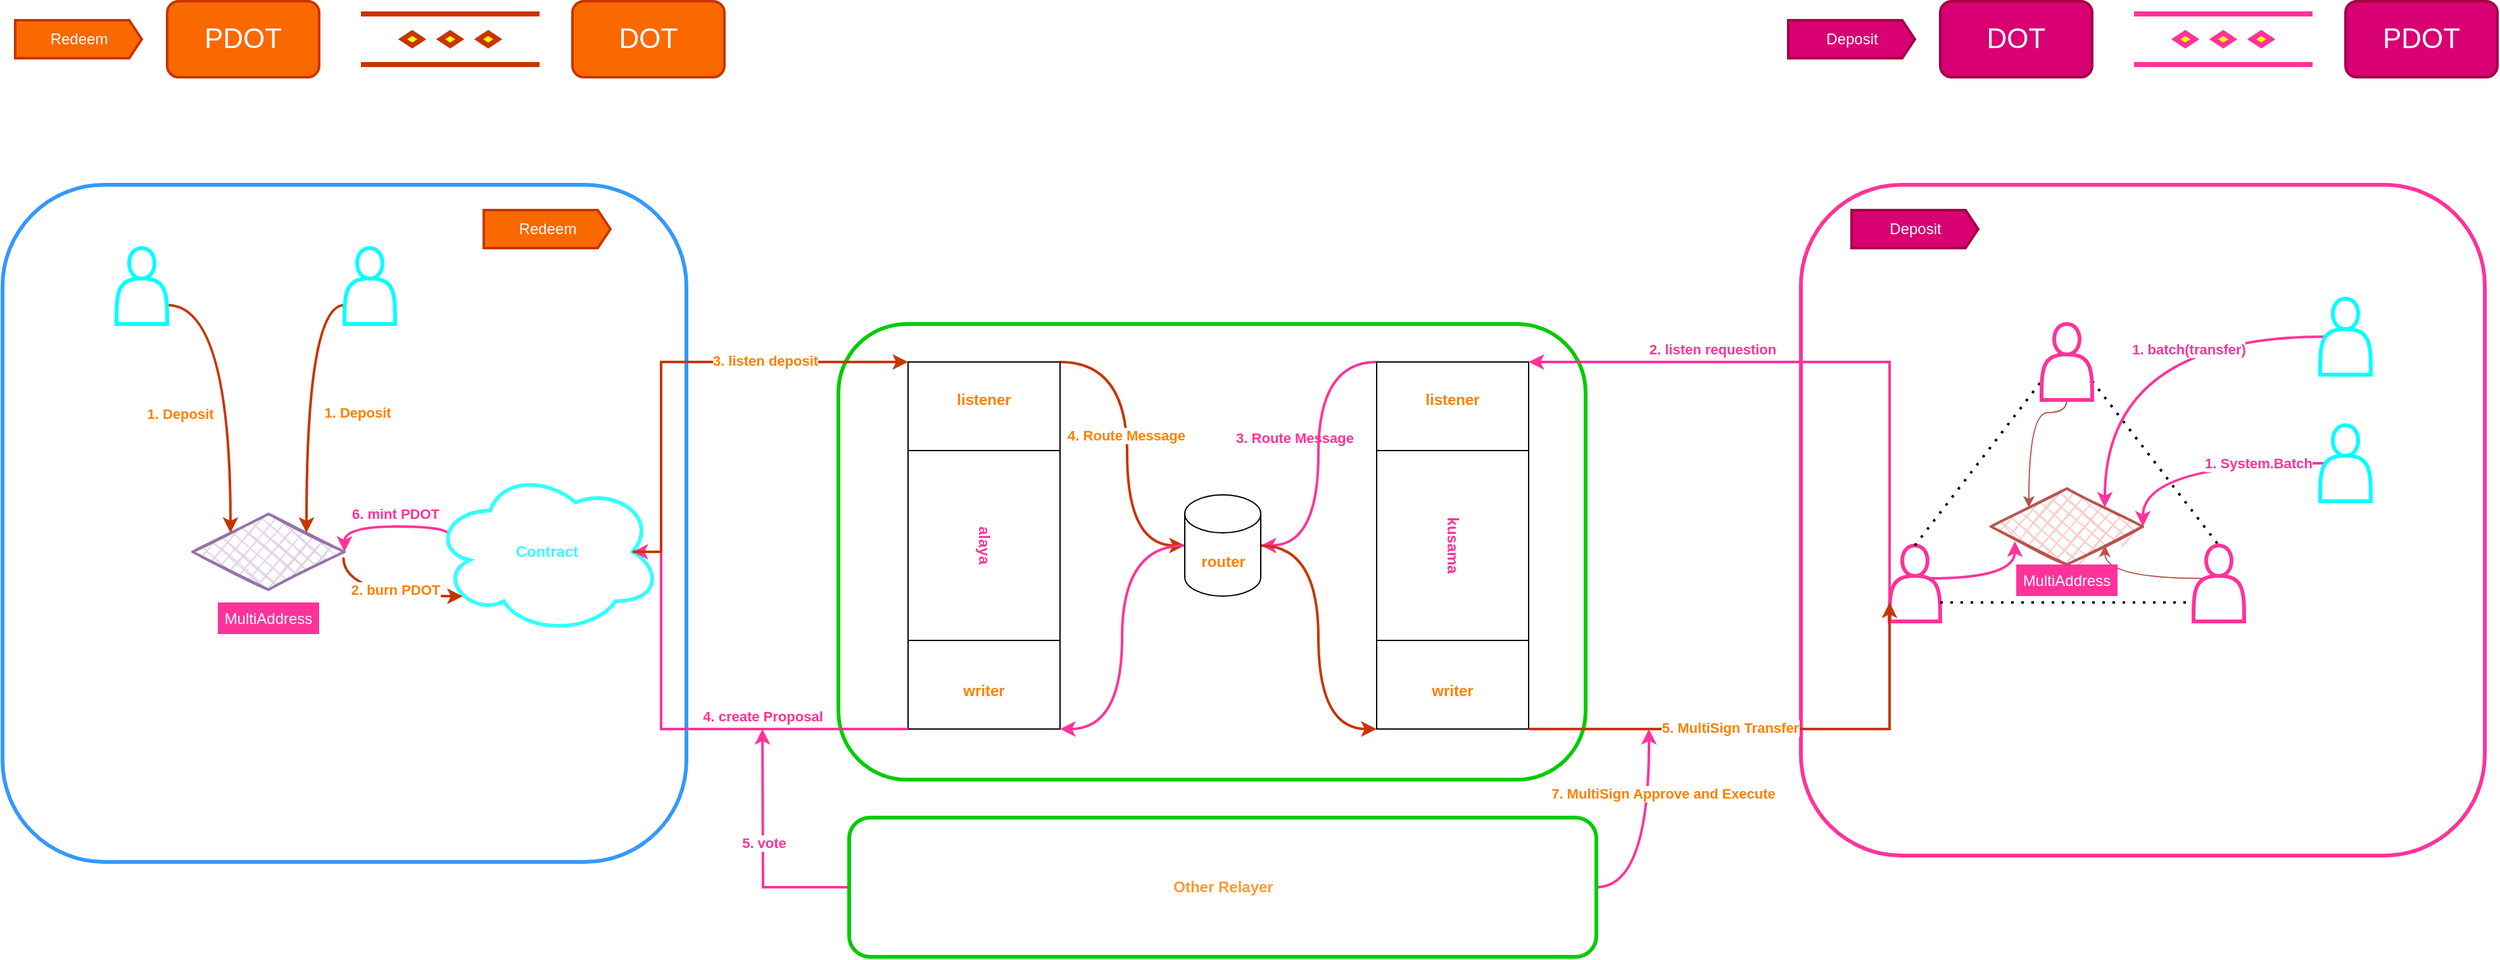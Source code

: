 <mxfile>
    <diagram id="BzeWuSWtje4ORMCNxh40" name="第 1 页">
        <mxGraphModel dx="1083" dy="1892" grid="1" gridSize="10" guides="1" tooltips="1" connect="1" arrows="1" fold="1" page="1" pageScale="1" pageWidth="827" pageHeight="1169" math="0" shadow="0">
            <root>
                <mxCell id="0"/>
                <mxCell id="1" parent="0"/>
                <mxCell id="qBQlF7NBc0J-nLH2HXVz-28" value="" style="rounded=1;whiteSpace=wrap;html=1;strokeColor=#3399FF;strokeWidth=3;fillColor=none;" parent="1" vertex="1">
                    <mxGeometry x="-580" y="-250" width="540" height="535" as="geometry"/>
                </mxCell>
                <mxCell id="20" style="edgeStyle=orthogonalEdgeStyle;rounded=0;orthogonalLoop=1;jettySize=auto;html=1;exitX=0.07;exitY=0.4;exitDx=0;exitDy=0;exitPerimeter=0;entryX=1;entryY=0.5;entryDx=0;entryDy=0;strokeColor=#FF3399;fontColor=#FF8000;curved=1;strokeWidth=2;" parent="1" source="qBQlF7NBc0J-nLH2HXVz-45" target="qBQlF7NBc0J-nLH2HXVz-29" edge="1">
                    <mxGeometry relative="1" as="geometry">
                        <Array as="points">
                            <mxPoint x="-227" y="20"/>
                            <mxPoint x="-310" y="20"/>
                        </Array>
                    </mxGeometry>
                </mxCell>
                <mxCell id="21" value="6. mint PDOT" style="edgeLabel;html=1;align=center;verticalAlign=middle;resizable=0;points=[];fontColor=#FF3399;fontStyle=1" parent="20" vertex="1" connectable="0">
                    <mxGeometry x="-0.437" y="2" relative="1" as="geometry">
                        <mxPoint x="-18.55" y="-12" as="offset"/>
                    </mxGeometry>
                </mxCell>
                <mxCell id="qBQlF7NBc0J-nLH2HXVz-45" value="&lt;b&gt;&lt;font color=&quot;#33ffff&quot;&gt;Contract&lt;/font&gt;&lt;/b&gt;" style="ellipse;shape=cloud;whiteSpace=wrap;html=1;rounded=1;strokeColor=#33FFFF;strokeWidth=3;" parent="1" vertex="1">
                    <mxGeometry x="-240" y="-25" width="180" height="130" as="geometry"/>
                </mxCell>
                <mxCell id="fAShZ8duKGNs7Qphul_N-12" value="" style="rounded=1;whiteSpace=wrap;html=1;strokeColor=#FF3399;strokeWidth=3;fillColor=none;" parent="1" vertex="1">
                    <mxGeometry x="840" y="-250" width="540" height="530" as="geometry"/>
                </mxCell>
                <mxCell id="qBQlF7NBc0J-nLH2HXVz-72" value="" style="shape=actor;whiteSpace=wrap;html=1;rounded=1;labelBackgroundColor=none;strokeColor=#FF3399;strokeWidth=3;fontColor=#FF3399;fillColor=#FFFFFF;" parent="1" vertex="1">
                    <mxGeometry x="910" y="35" width="40" height="60" as="geometry"/>
                </mxCell>
                <mxCell id="qBQlF7NBc0J-nLH2HXVz-55" value="" style="rounded=1;whiteSpace=wrap;html=1;strokeWidth=3;strokeColor=#00CC00;fillColor=none;" parent="1" vertex="1">
                    <mxGeometry x="80" y="-140" width="590" height="360" as="geometry"/>
                </mxCell>
                <mxCell id="qBQlF7NBc0J-nLH2HXVz-9" style="edgeStyle=orthogonalEdgeStyle;curved=1;rounded=0;orthogonalLoop=1;jettySize=auto;html=1;exitX=0;exitY=1;exitDx=0;exitDy=0;entryX=1;entryY=0.5;entryDx=0;entryDy=0;entryPerimeter=0;fillColor=#f8cecc;strokeWidth=2;strokeColor=#FF3399;" parent="1" source="fAShZ8duKGNs7Qphul_N-1" target="fAShZ8duKGNs7Qphul_N-3" edge="1">
                    <mxGeometry relative="1" as="geometry">
                        <Array as="points">
                            <mxPoint x="459" y="-110"/>
                            <mxPoint x="459" y="35"/>
                        </Array>
                    </mxGeometry>
                </mxCell>
                <mxCell id="qBQlF7NBc0J-nLH2HXVz-64" value="3. Route Message" style="edgeLabel;html=1;align=center;verticalAlign=middle;resizable=0;points=[];fontColor=#FF3399;labelBackgroundColor=none;fontStyle=1" parent="qBQlF7NBc0J-nLH2HXVz-9" vertex="1" connectable="0">
                    <mxGeometry x="0.125" y="-2" relative="1" as="geometry">
                        <mxPoint x="-17" y="-27.33" as="offset"/>
                    </mxGeometry>
                </mxCell>
                <mxCell id="fAShZ8duKGNs7Qphul_N-1" value="&lt;b&gt;&lt;font color=&quot;#ff3399&quot;&gt;kusama&lt;/font&gt;&lt;/b&gt;" style="shape=process;whiteSpace=wrap;html=1;backgroundOutline=1;size=0.241;rotation=90;fillColor=none;" parent="1" vertex="1">
                    <mxGeometry x="420" y="-25" width="290" height="120" as="geometry"/>
                </mxCell>
                <mxCell id="qBQlF7NBc0J-nLH2HXVz-50" style="edgeStyle=orthogonalEdgeStyle;curved=1;rounded=0;orthogonalLoop=1;jettySize=auto;html=1;exitX=0;exitY=0;exitDx=0;exitDy=0;entryX=0;entryY=0.5;entryDx=0;entryDy=0;entryPerimeter=0;fillColor=#fa6800;strokeColor=#C73500;strokeWidth=2;" parent="1" source="fAShZ8duKGNs7Qphul_N-2" target="fAShZ8duKGNs7Qphul_N-3" edge="1">
                    <mxGeometry relative="1" as="geometry">
                        <Array as="points">
                            <mxPoint x="308" y="-110"/>
                            <mxPoint x="308" y="35"/>
                        </Array>
                    </mxGeometry>
                </mxCell>
                <mxCell id="24" value="4. Route Message" style="edgeLabel;html=1;align=center;verticalAlign=middle;resizable=0;points=[];fontColor=#FF8000;fontStyle=1" parent="qBQlF7NBc0J-nLH2HXVz-50" vertex="1" connectable="0">
                    <mxGeometry x="-0.092" y="-1" relative="1" as="geometry">
                        <mxPoint as="offset"/>
                    </mxGeometry>
                </mxCell>
                <mxCell id="fAShZ8duKGNs7Qphul_N-2" value="&lt;b&gt;&lt;font color=&quot;#ff3399&quot;&gt;alaya&lt;/font&gt;&lt;/b&gt;" style="shape=process;whiteSpace=wrap;html=1;backgroundOutline=1;size=0.241;rotation=90;fillColor=none;" parent="1" vertex="1">
                    <mxGeometry x="50" y="-25" width="290" height="120" as="geometry"/>
                </mxCell>
                <mxCell id="qBQlF7NBc0J-nLH2HXVz-10" style="edgeStyle=orthogonalEdgeStyle;curved=1;rounded=0;orthogonalLoop=1;jettySize=auto;html=1;exitX=0;exitY=0.5;exitDx=0;exitDy=0;exitPerimeter=0;entryX=1;entryY=0;entryDx=0;entryDy=0;fillColor=#f8cecc;strokeWidth=2;strokeColor=#FF3399;" parent="1" source="fAShZ8duKGNs7Qphul_N-3" target="fAShZ8duKGNs7Qphul_N-2" edge="1">
                    <mxGeometry relative="1" as="geometry">
                        <Array as="points">
                            <mxPoint x="304" y="35"/>
                            <mxPoint x="304" y="180"/>
                        </Array>
                    </mxGeometry>
                </mxCell>
                <mxCell id="qBQlF7NBc0J-nLH2HXVz-51" style="edgeStyle=orthogonalEdgeStyle;curved=1;rounded=0;orthogonalLoop=1;jettySize=auto;html=1;exitX=1;exitY=0.5;exitDx=0;exitDy=0;exitPerimeter=0;entryX=1;entryY=1;entryDx=0;entryDy=0;fillColor=#fa6800;strokeColor=#C73500;strokeWidth=2;" parent="1" source="fAShZ8duKGNs7Qphul_N-3" target="fAShZ8duKGNs7Qphul_N-1" edge="1">
                    <mxGeometry relative="1" as="geometry">
                        <Array as="points">
                            <mxPoint x="459" y="35"/>
                            <mxPoint x="459" y="180"/>
                        </Array>
                    </mxGeometry>
                </mxCell>
                <mxCell id="fAShZ8duKGNs7Qphul_N-3" value="&lt;b&gt;&lt;font color=&quot;#ff8000&quot;&gt;router&lt;/font&gt;&lt;/b&gt;" style="shape=cylinder3;whiteSpace=wrap;html=1;boundedLbl=1;backgroundOutline=1;size=15;fillColor=none;" parent="1" vertex="1">
                    <mxGeometry x="353.5" y="-5" width="60" height="80" as="geometry"/>
                </mxCell>
                <mxCell id="fAShZ8duKGNs7Qphul_N-4" value="&lt;font color=&quot;#ff8000&quot;&gt;&lt;b&gt;listener&lt;/b&gt;&lt;/font&gt;" style="text;html=1;align=center;verticalAlign=middle;whiteSpace=wrap;rounded=0;fontColor=#ffffff;" parent="1" vertex="1">
                    <mxGeometry x="175" y="-90" width="40" height="20" as="geometry"/>
                </mxCell>
                <mxCell id="fAShZ8duKGNs7Qphul_N-7" value="&lt;font color=&quot;#ff8000&quot;&gt;&lt;b&gt;listener&lt;/b&gt;&lt;/font&gt;" style="text;html=1;align=center;verticalAlign=middle;whiteSpace=wrap;rounded=0;fontColor=#ffffff;" parent="1" vertex="1">
                    <mxGeometry x="545" y="-90" width="40" height="20" as="geometry"/>
                </mxCell>
                <mxCell id="fAShZ8duKGNs7Qphul_N-8" value="&lt;font color=&quot;#ff8000&quot;&gt;&lt;b&gt;writer&lt;/b&gt;&lt;/font&gt;" style="text;html=1;align=center;verticalAlign=middle;whiteSpace=wrap;rounded=0;fontColor=#ffffff;" parent="1" vertex="1">
                    <mxGeometry x="175" y="140" width="40" height="20" as="geometry"/>
                </mxCell>
                <mxCell id="fAShZ8duKGNs7Qphul_N-10" value="&lt;font color=&quot;#ff8000&quot;&gt;&lt;b&gt;writer&lt;/b&gt;&lt;/font&gt;" style="text;html=1;align=center;verticalAlign=middle;whiteSpace=wrap;rounded=0;fontColor=#ffffff;" parent="1" vertex="1">
                    <mxGeometry x="545" y="140" width="40" height="20" as="geometry"/>
                </mxCell>
                <mxCell id="fAShZ8duKGNs7Qphul_N-14" value="" style="rhombus;whiteSpace=wrap;html=1;strokeWidth=2;fillWeight=-1;hachureGap=8;fillStyle=cross-hatch;fillColor=#f8cecc;sketch=1;strokeColor=#b85450;" parent="1" vertex="1">
                    <mxGeometry x="990" y="-10" width="120" height="60" as="geometry"/>
                </mxCell>
                <mxCell id="qBQlF7NBc0J-nLH2HXVz-4" style="edgeStyle=orthogonalEdgeStyle;curved=1;rounded=0;orthogonalLoop=1;jettySize=auto;html=1;exitX=0.5;exitY=1;exitDx=0;exitDy=0;entryX=0;entryY=0;entryDx=0;entryDy=0;fillColor=#f8cecc;strokeColor=#b85450;" parent="1" source="qBQlF7NBc0J-nLH2HXVz-74" target="fAShZ8duKGNs7Qphul_N-14" edge="1">
                    <mxGeometry relative="1" as="geometry">
                        <mxPoint x="1042.5" y="-114" as="sourcePoint"/>
                        <Array as="points">
                            <mxPoint x="1050" y="-70"/>
                            <mxPoint x="1020" y="-70"/>
                        </Array>
                    </mxGeometry>
                </mxCell>
                <mxCell id="qBQlF7NBc0J-nLH2HXVz-2" style="edgeStyle=orthogonalEdgeStyle;curved=1;rounded=0;orthogonalLoop=1;jettySize=auto;html=1;exitX=0.75;exitY=0.1;exitDx=0;exitDy=0;exitPerimeter=0;entryX=0.158;entryY=0.695;entryDx=0;entryDy=0;entryPerimeter=0;fillColor=#f8cecc;strokeColor=#FF3399;strokeWidth=2;" parent="1" target="fAShZ8duKGNs7Qphul_N-14" edge="1">
                    <mxGeometry relative="1" as="geometry">
                        <mxPoint x="942.5" y="61" as="sourcePoint"/>
                        <Array as="points">
                            <mxPoint x="1009" y="61"/>
                        </Array>
                    </mxGeometry>
                </mxCell>
                <mxCell id="qBQlF7NBc0J-nLH2HXVz-5" style="edgeStyle=orthogonalEdgeStyle;curved=1;rounded=0;orthogonalLoop=1;jettySize=auto;html=1;exitX=0.25;exitY=0.1;exitDx=0;exitDy=0;exitPerimeter=0;entryX=1;entryY=1;entryDx=0;entryDy=0;fillColor=#f8cecc;strokeColor=#b85450;" parent="1" target="fAShZ8duKGNs7Qphul_N-14" edge="1">
                    <mxGeometry relative="1" as="geometry">
                        <mxPoint x="1157.5" y="61" as="sourcePoint"/>
                        <Array as="points">
                            <mxPoint x="1080" y="61"/>
                        </Array>
                    </mxGeometry>
                </mxCell>
                <mxCell id="fAShZ8duKGNs7Qphul_N-21" value="" style="endArrow=none;dashed=1;html=1;dashPattern=1 3;strokeWidth=2;exitX=0.5;exitY=0;exitDx=0;exitDy=0;entryX=0;entryY=0.75;entryDx=0;entryDy=0;" parent="1" source="qBQlF7NBc0J-nLH2HXVz-72" target="qBQlF7NBc0J-nLH2HXVz-74" edge="1">
                    <mxGeometry width="50" height="50" relative="1" as="geometry">
                        <mxPoint x="935" y="55" as="sourcePoint"/>
                        <mxPoint x="1035" y="-100" as="targetPoint"/>
                    </mxGeometry>
                </mxCell>
                <mxCell id="fAShZ8duKGNs7Qphul_N-22" value="" style="endArrow=none;dashed=1;html=1;dashPattern=1 3;strokeWidth=2;exitX=1;exitY=0.75;exitDx=0;exitDy=0;entryX=0;entryY=0.75;entryDx=0;entryDy=0;" parent="1" source="qBQlF7NBc0J-nLH2HXVz-72" target="qBQlF7NBc0J-nLH2HXVz-73" edge="1">
                    <mxGeometry width="50" height="50" relative="1" as="geometry">
                        <mxPoint x="950" y="75" as="sourcePoint"/>
                        <mxPoint x="1150" y="75" as="targetPoint"/>
                    </mxGeometry>
                </mxCell>
                <mxCell id="fAShZ8duKGNs7Qphul_N-23" value="" style="endArrow=none;dashed=1;html=1;dashPattern=1 3;strokeWidth=2;exitX=1;exitY=0.75;exitDx=0;exitDy=0;entryX=0.5;entryY=0;entryDx=0;entryDy=0;" parent="1" source="qBQlF7NBc0J-nLH2HXVz-74" target="qBQlF7NBc0J-nLH2HXVz-73" edge="1">
                    <mxGeometry width="50" height="50" relative="1" as="geometry">
                        <mxPoint x="1065" y="-100" as="sourcePoint"/>
                        <mxPoint x="1165" y="55" as="targetPoint"/>
                    </mxGeometry>
                </mxCell>
                <mxCell id="fAShZ8duKGNs7Qphul_N-26" value="" style="curved=1;endArrow=classic;html=1;exitX=0.1;exitY=0.5;exitDx=0;exitDy=0;exitPerimeter=0;entryX=1;entryY=0;entryDx=0;entryDy=0;edgeStyle=orthogonalEdgeStyle;fillColor=#f8cecc;strokeWidth=2;strokeColor=#FF3399;" parent="1" source="2" target="fAShZ8duKGNs7Qphul_N-14" edge="1">
                    <mxGeometry width="50" height="50" relative="1" as="geometry">
                        <mxPoint x="1250.0" y="-130" as="sourcePoint"/>
                        <mxPoint x="1150" y="-40" as="targetPoint"/>
                    </mxGeometry>
                </mxCell>
                <mxCell id="fAShZ8duKGNs7Qphul_N-27" value="1. batch(transfer)" style="edgeLabel;html=1;align=center;verticalAlign=middle;resizable=0;points=[];fontStyle=1;fontColor=#FF3399;" parent="fAShZ8duKGNs7Qphul_N-26" vertex="1" connectable="0">
                    <mxGeometry x="-0.05" y="3" relative="1" as="geometry">
                        <mxPoint x="38.82" y="7.0" as="offset"/>
                    </mxGeometry>
                </mxCell>
                <mxCell id="fAShZ8duKGNs7Qphul_N-30" value="" style="curved=1;endArrow=classic;html=1;exitX=0.1;exitY=0.5;exitDx=0;exitDy=0;exitPerimeter=0;entryX=1;entryY=0.5;entryDx=0;entryDy=0;edgeStyle=orthogonalEdgeStyle;strokeWidth=2;fillColor=#f8cecc;strokeColor=#FF3399;" parent="1" source="3" target="fAShZ8duKGNs7Qphul_N-14" edge="1">
                    <mxGeometry width="50" height="50" relative="1" as="geometry">
                        <mxPoint x="1250.0" y="-30.0" as="sourcePoint"/>
                        <mxPoint x="1090" y="15" as="targetPoint"/>
                        <Array as="points">
                            <mxPoint x="1254" y="-30"/>
                            <mxPoint x="1110" y="-30"/>
                        </Array>
                    </mxGeometry>
                </mxCell>
                <mxCell id="fAShZ8duKGNs7Qphul_N-31" value="1. System.Batch" style="edgeLabel;html=1;align=center;verticalAlign=middle;resizable=0;points=[];fontStyle=1;fontColor=#FF3399;" parent="fAShZ8duKGNs7Qphul_N-30" vertex="1" connectable="0">
                    <mxGeometry x="-0.05" y="3" relative="1" as="geometry">
                        <mxPoint x="38.82" y="-3.0" as="offset"/>
                    </mxGeometry>
                </mxCell>
                <mxCell id="qBQlF7NBc0J-nLH2HXVz-29" value="" style="rhombus;whiteSpace=wrap;html=1;strokeWidth=2;fillWeight=-1;hachureGap=8;fillStyle=cross-hatch;fillColor=#e1d5e7;sketch=1;strokeColor=#9673a6;" parent="1" vertex="1">
                    <mxGeometry x="-430" y="10" width="120" height="60" as="geometry"/>
                </mxCell>
                <mxCell id="qBQlF7NBc0J-nLH2HXVz-34" style="edgeStyle=orthogonalEdgeStyle;curved=1;rounded=0;orthogonalLoop=1;jettySize=auto;html=1;entryX=0.13;entryY=0.77;entryDx=0;entryDy=0;fillColor=#fa6800;strokeColor=#C73500;strokeWidth=2;entryPerimeter=0;exitX=0.993;exitY=0.576;exitDx=0;exitDy=0;exitPerimeter=0;" parent="1" source="qBQlF7NBc0J-nLH2HXVz-29" target="qBQlF7NBc0J-nLH2HXVz-45" edge="1">
                    <mxGeometry relative="1" as="geometry">
                        <Array as="points">
                            <mxPoint x="-311" y="75"/>
                        </Array>
                        <mxPoint x="-272.5" y="61" as="sourcePoint"/>
                    </mxGeometry>
                </mxCell>
                <mxCell id="22" value="&lt;font color=&quot;#ff8000&quot;&gt;2. burn PDOT&lt;/font&gt;" style="edgeLabel;html=1;align=center;verticalAlign=middle;resizable=0;points=[];fontColor=#FF3399;fontStyle=1" parent="qBQlF7NBc0J-nLH2HXVz-34" vertex="1" connectable="0">
                    <mxGeometry x="0.045" y="2" relative="1" as="geometry">
                        <mxPoint x="6.16" y="-3.11" as="offset"/>
                    </mxGeometry>
                </mxCell>
                <mxCell id="qBQlF7NBc0J-nLH2HXVz-41" value="" style="curved=1;endArrow=classic;html=1;entryX=0;entryY=0;entryDx=0;entryDy=0;edgeStyle=orthogonalEdgeStyle;exitX=1;exitY=0.75;exitDx=0;exitDy=0;fillColor=#fa6800;strokeColor=#C73500;strokeWidth=2;" parent="1" source="5" target="qBQlF7NBc0J-nLH2HXVz-29" edge="1">
                    <mxGeometry width="50" height="50" relative="1" as="geometry">
                        <mxPoint x="-480" y="-165" as="sourcePoint"/>
                        <mxPoint x="-280" y="-40" as="targetPoint"/>
                        <Array as="points"/>
                    </mxGeometry>
                </mxCell>
                <mxCell id="qBQlF7NBc0J-nLH2HXVz-42" value="1. Deposit" style="edgeLabel;html=1;align=center;verticalAlign=middle;resizable=0;points=[];fontStyle=1;fontColor=#FF8000;" parent="qBQlF7NBc0J-nLH2HXVz-41" vertex="1" connectable="0">
                    <mxGeometry x="-0.05" y="3" relative="1" as="geometry">
                        <mxPoint x="-43.0" y="25.83" as="offset"/>
                    </mxGeometry>
                </mxCell>
                <mxCell id="qBQlF7NBc0J-nLH2HXVz-43" value="" style="curved=1;endArrow=classic;html=1;exitX=0;exitY=0.75;exitDx=0;exitDy=0;entryX=1;entryY=0;entryDx=0;entryDy=0;edgeStyle=orthogonalEdgeStyle;strokeWidth=2;fillColor=#fa6800;strokeColor=#C73500;" parent="1" source="6" target="qBQlF7NBc0J-nLH2HXVz-29" edge="1">
                    <mxGeometry width="50" height="50" relative="1" as="geometry">
                        <mxPoint x="-280" y="-165" as="sourcePoint"/>
                        <mxPoint x="-340" y="15" as="targetPoint"/>
                    </mxGeometry>
                </mxCell>
                <mxCell id="qBQlF7NBc0J-nLH2HXVz-44" value="1. Deposit" style="edgeLabel;html=1;align=center;verticalAlign=middle;resizable=0;points=[];fontStyle=1;fontColor=#FF8000;" parent="qBQlF7NBc0J-nLH2HXVz-43" vertex="1" connectable="0">
                    <mxGeometry x="-0.05" y="3" relative="1" as="geometry">
                        <mxPoint x="37" y="15.0" as="offset"/>
                    </mxGeometry>
                </mxCell>
                <mxCell id="qBQlF7NBc0J-nLH2HXVz-46" style="edgeStyle=orthogonalEdgeStyle;rounded=0;orthogonalLoop=1;jettySize=auto;html=1;exitX=1;exitY=1;exitDx=0;exitDy=0;entryX=0.875;entryY=0.5;entryDx=0;entryDy=0;entryPerimeter=0;fillColor=#f8cecc;strokeWidth=2;strokeColor=#FF3399;" parent="1" source="fAShZ8duKGNs7Qphul_N-2" target="qBQlF7NBc0J-nLH2HXVz-45" edge="1">
                    <mxGeometry relative="1" as="geometry">
                        <Array as="points">
                            <mxPoint x="-60" y="180"/>
                            <mxPoint x="-60" y="40"/>
                        </Array>
                    </mxGeometry>
                </mxCell>
                <mxCell id="qBQlF7NBc0J-nLH2HXVz-63" value="4. create Proposal" style="edgeLabel;html=1;align=center;verticalAlign=middle;resizable=0;points=[];fontStyle=1;fontColor=#FF3399;" parent="qBQlF7NBc0J-nLH2HXVz-46" vertex="1" connectable="0">
                    <mxGeometry x="0.298" y="15" relative="1" as="geometry">
                        <mxPoint x="95" y="27" as="offset"/>
                    </mxGeometry>
                </mxCell>
                <mxCell id="qBQlF7NBc0J-nLH2HXVz-47" style="edgeStyle=elbowEdgeStyle;rounded=0;orthogonalLoop=1;jettySize=auto;html=1;exitX=0;exitY=0.75;exitDx=0;exitDy=0;fillColor=#f8cecc;strokeWidth=2;entryX=0;entryY=0;entryDx=0;entryDy=0;strokeColor=#FF3399;elbow=vertical;" parent="1" source="qBQlF7NBc0J-nLH2HXVz-72" target="fAShZ8duKGNs7Qphul_N-1" edge="1">
                    <mxGeometry relative="1" as="geometry">
                        <mxPoint x="920" y="75" as="sourcePoint"/>
                        <mxPoint x="710" y="-140" as="targetPoint"/>
                        <Array as="points">
                            <mxPoint x="680" y="-110"/>
                            <mxPoint x="710" y="-10"/>
                            <mxPoint x="890" y="80"/>
                            <mxPoint x="890" y="-40"/>
                            <mxPoint x="800" y="-40"/>
                            <mxPoint x="860" y="-50"/>
                            <mxPoint x="740" y="-110"/>
                        </Array>
                    </mxGeometry>
                </mxCell>
                <mxCell id="qBQlF7NBc0J-nLH2HXVz-61" value="&lt;font color=&quot;#ff3399&quot;&gt;2. listen requestion&lt;/font&gt;" style="edgeLabel;html=1;align=center;verticalAlign=middle;resizable=0;points=[];fontStyle=1" parent="qBQlF7NBc0J-nLH2HXVz-47" vertex="1" connectable="0">
                    <mxGeometry x="-0.225" y="-26" relative="1" as="geometry">
                        <mxPoint x="-166" y="-15.86" as="offset"/>
                    </mxGeometry>
                </mxCell>
                <mxCell id="qBQlF7NBc0J-nLH2HXVz-56" style="edgeStyle=orthogonalEdgeStyle;rounded=0;orthogonalLoop=1;jettySize=auto;html=1;exitX=1;exitY=0;exitDx=0;exitDy=0;entryX=0;entryY=0.75;entryDx=0;entryDy=0;fillColor=#fa6800;strokeColor=#C73500;strokeWidth=2;elbow=vertical;" parent="1" source="fAShZ8duKGNs7Qphul_N-1" target="qBQlF7NBc0J-nLH2HXVz-72" edge="1">
                    <mxGeometry relative="1" as="geometry">
                        <mxPoint x="920" y="75" as="targetPoint"/>
                        <Array as="points">
                            <mxPoint x="910" y="180"/>
                        </Array>
                    </mxGeometry>
                </mxCell>
                <mxCell id="25" value="5. MultiSign Transfer" style="edgeLabel;html=1;align=center;verticalAlign=middle;resizable=0;points=[];fontColor=#FF8000;fontStyle=1" parent="qBQlF7NBc0J-nLH2HXVz-56" vertex="1" connectable="0">
                    <mxGeometry x="-0.177" y="1" relative="1" as="geometry">
                        <mxPoint as="offset"/>
                    </mxGeometry>
                </mxCell>
                <mxCell id="qBQlF7NBc0J-nLH2HXVz-68" style="edgeStyle=orthogonalEdgeStyle;rounded=0;sketch=0;orthogonalLoop=1;jettySize=auto;html=1;exitX=0;exitY=0.5;exitDx=0;exitDy=0;shadow=0;strokeColor=#FF3399;strokeWidth=2;fontColor=#FF3399;" parent="1" source="qBQlF7NBc0J-nLH2HXVz-65" edge="1">
                    <mxGeometry relative="1" as="geometry">
                        <mxPoint x="20" y="180" as="targetPoint"/>
                    </mxGeometry>
                </mxCell>
                <mxCell id="qBQlF7NBc0J-nLH2HXVz-69" value="5. vote" style="edgeLabel;html=1;align=center;verticalAlign=middle;resizable=0;points=[];fontColor=#FF3399;fontStyle=1" parent="qBQlF7NBc0J-nLH2HXVz-68" vertex="1" connectable="0">
                    <mxGeometry x="0.005" y="-5" relative="1" as="geometry">
                        <mxPoint x="-5" y="-6.36" as="offset"/>
                    </mxGeometry>
                </mxCell>
                <mxCell id="26" style="edgeStyle=orthogonalEdgeStyle;curved=1;rounded=0;orthogonalLoop=1;jettySize=auto;html=1;exitX=1;exitY=0.5;exitDx=0;exitDy=0;strokeColor=#FF3399;strokeWidth=2;fontColor=#FF8000;fontStyle=1" parent="1" source="qBQlF7NBc0J-nLH2HXVz-65" edge="1">
                    <mxGeometry relative="1" as="geometry">
                        <mxPoint x="720" y="180" as="targetPoint"/>
                    </mxGeometry>
                </mxCell>
                <mxCell id="27" value="7. MultiSign Approve and Execute" style="edgeLabel;html=1;align=center;verticalAlign=middle;resizable=0;points=[];fontColor=#FF8000;fontStyle=1" parent="26" vertex="1" connectable="0">
                    <mxGeometry x="0.006" y="8" relative="1" as="geometry">
                        <mxPoint x="18" y="-32.21" as="offset"/>
                    </mxGeometry>
                </mxCell>
                <mxCell id="qBQlF7NBc0J-nLH2HXVz-65" value="&lt;font color=&quot;#ff9933&quot;&gt;&lt;b&gt;Other Relayer&lt;/b&gt;&lt;/font&gt;" style="rounded=1;whiteSpace=wrap;html=1;strokeColor=#00CC00;strokeWidth=3;fillColor=none;" parent="1" vertex="1">
                    <mxGeometry x="88.5" y="250" width="590" height="110" as="geometry"/>
                </mxCell>
                <mxCell id="qBQlF7NBc0J-nLH2HXVz-67" value="Deposit" style="html=1;shadow=0;dashed=0;align=center;verticalAlign=middle;shape=mxgraph.arrows2.arrow;dy=0;dx=10;notch=0;rounded=1;labelBackgroundColor=none;strokeWidth=2;fontColor=#ffffff;fillColor=#d80073;strokeColor=#A50040;" parent="1" vertex="1">
                    <mxGeometry x="830" y="-380" width="100" height="30" as="geometry"/>
                </mxCell>
                <mxCell id="qBQlF7NBc0J-nLH2HXVz-70" value="" style="verticalLabelPosition=bottom;verticalAlign=top;html=1;shape=mxgraph.flowchart.parallel_mode;pointerEvents=1;rounded=1;labelBackgroundColor=none;strokeWidth=4;fillColor=#FF3399;fontColor=#FF3399;strokeColor=#FF3399;" parent="1" vertex="1">
                    <mxGeometry x="1103" y="-385" width="141" height="40" as="geometry"/>
                </mxCell>
                <mxCell id="qBQlF7NBc0J-nLH2HXVz-73" value="" style="shape=actor;whiteSpace=wrap;html=1;rounded=1;labelBackgroundColor=none;strokeColor=#FF3399;strokeWidth=3;fontColor=#FF3399;fillColor=#FFFFFF;" parent="1" vertex="1">
                    <mxGeometry x="1150" y="35" width="40" height="60" as="geometry"/>
                </mxCell>
                <mxCell id="qBQlF7NBc0J-nLH2HXVz-74" value="" style="shape=actor;whiteSpace=wrap;html=1;rounded=1;labelBackgroundColor=none;strokeColor=#FF3399;strokeWidth=3;fontColor=#FF3399;fillColor=#FFFFFF;" parent="1" vertex="1">
                    <mxGeometry x="1030" y="-140" width="40" height="60" as="geometry"/>
                </mxCell>
                <mxCell id="2" value="" style="shape=actor;whiteSpace=wrap;html=1;strokeColor=#00FFFF;strokeWidth=3;" parent="1" vertex="1">
                    <mxGeometry x="1250" y="-160" width="40" height="60" as="geometry"/>
                </mxCell>
                <mxCell id="3" value="" style="shape=actor;whiteSpace=wrap;html=1;strokeColor=#00FFFF;strokeWidth=3;" parent="1" vertex="1">
                    <mxGeometry x="1250" y="-60" width="40" height="60" as="geometry"/>
                </mxCell>
                <mxCell id="5" value="" style="shape=actor;whiteSpace=wrap;html=1;strokeColor=#00FFFF;strokeWidth=3;" parent="1" vertex="1">
                    <mxGeometry x="-490" y="-200" width="40" height="60" as="geometry"/>
                </mxCell>
                <mxCell id="6" value="" style="shape=actor;whiteSpace=wrap;html=1;strokeColor=#00FFFF;strokeWidth=3;" parent="1" vertex="1">
                    <mxGeometry x="-310" y="-200" width="40" height="60" as="geometry"/>
                </mxCell>
                <mxCell id="qBQlF7NBc0J-nLH2HXVz-49" style="edgeStyle=orthogonalEdgeStyle;rounded=0;orthogonalLoop=1;jettySize=auto;html=1;exitX=0.875;exitY=0.5;exitDx=0;exitDy=0;exitPerimeter=0;entryX=0;entryY=1;entryDx=0;entryDy=0;fillColor=#fa6800;strokeColor=#C73500;strokeWidth=2;sketch=0;shadow=0;" parent="1" source="qBQlF7NBc0J-nLH2HXVz-45" target="fAShZ8duKGNs7Qphul_N-2" edge="1">
                    <mxGeometry relative="1" as="geometry">
                        <Array as="points">
                            <mxPoint x="-60" y="40"/>
                            <mxPoint x="-60" y="-110"/>
                        </Array>
                    </mxGeometry>
                </mxCell>
                <mxCell id="23" value="3. listen deposit" style="edgeLabel;html=1;align=center;verticalAlign=middle;resizable=0;points=[];fontColor=#FF8000;fontStyle=1" parent="qBQlF7NBc0J-nLH2HXVz-49" vertex="1" connectable="0">
                    <mxGeometry x="0.386" y="1" relative="1" as="geometry">
                        <mxPoint as="offset"/>
                    </mxGeometry>
                </mxCell>
                <mxCell id="10" value="&lt;font style=&quot;font-size: 22px&quot;&gt;DOT&lt;/font&gt;" style="rounded=1;whiteSpace=wrap;html=1;strokeColor=#A50040;strokeWidth=2;fillColor=#d80073;fontColor=#ffffff;" parent="1" vertex="1">
                    <mxGeometry x="950" y="-395" width="120" height="60" as="geometry"/>
                </mxCell>
                <mxCell id="11" value="&lt;font style=&quot;font-size: 22px&quot;&gt;PDOT&lt;/font&gt;" style="rounded=1;whiteSpace=wrap;html=1;strokeColor=#A50040;strokeWidth=2;fillColor=#d80073;fontColor=#ffffff;" parent="1" vertex="1">
                    <mxGeometry x="1270" y="-395" width="120" height="60" as="geometry"/>
                </mxCell>
                <mxCell id="14" value="" style="verticalLabelPosition=bottom;verticalAlign=top;html=1;shape=mxgraph.flowchart.parallel_mode;pointerEvents=1;rounded=1;labelBackgroundColor=none;strokeWidth=4;fillColor=#fa6800;fontColor=#ffffff;strokeColor=#C73500;" parent="1" vertex="1">
                    <mxGeometry x="-297" y="-385" width="141" height="40" as="geometry"/>
                </mxCell>
                <mxCell id="15" value="&lt;font style=&quot;font-size: 22px&quot;&gt;PDOT&lt;/font&gt;" style="rounded=1;whiteSpace=wrap;html=1;strokeColor=#C73500;strokeWidth=2;fillColor=#fa6800;fontColor=#ffffff;" parent="1" vertex="1">
                    <mxGeometry x="-450" y="-395" width="120" height="60" as="geometry"/>
                </mxCell>
                <mxCell id="16" value="&lt;font style=&quot;font-size: 22px&quot;&gt;DOT&lt;/font&gt;" style="rounded=1;whiteSpace=wrap;html=1;strokeColor=#C73500;strokeWidth=2;fillColor=#fa6800;fontColor=#ffffff;" parent="1" vertex="1">
                    <mxGeometry x="-130" y="-395" width="120" height="60" as="geometry"/>
                </mxCell>
                <mxCell id="17" value="Redeem" style="html=1;shadow=0;dashed=0;align=center;verticalAlign=middle;shape=mxgraph.arrows2.arrow;dy=0;dx=10;notch=0;rounded=1;labelBackgroundColor=none;strokeWidth=2;fontColor=#ffffff;fillColor=#fa6800;strokeColor=#C73500;" parent="1" vertex="1">
                    <mxGeometry x="-570" y="-380" width="100" height="30" as="geometry"/>
                </mxCell>
                <mxCell id="18" value="Deposit" style="html=1;shadow=0;dashed=0;align=center;verticalAlign=middle;shape=mxgraph.arrows2.arrow;dy=0;dx=10;notch=0;rounded=1;labelBackgroundColor=none;strokeWidth=2;fontColor=#ffffff;fillColor=#d80073;strokeColor=#A50040;" parent="1" vertex="1">
                    <mxGeometry x="880" y="-230" width="100" height="30" as="geometry"/>
                </mxCell>
                <mxCell id="19" value="Redeem" style="html=1;shadow=0;dashed=0;align=center;verticalAlign=middle;shape=mxgraph.arrows2.arrow;dy=0;dx=10;notch=0;rounded=1;labelBackgroundColor=none;strokeWidth=2;fontColor=#ffffff;fillColor=#fa6800;strokeColor=#C73500;" parent="1" vertex="1">
                    <mxGeometry x="-200" y="-230" width="100" height="30" as="geometry"/>
                </mxCell>
                <mxCell id="28" value="&lt;font color=&quot;#ffffff&quot;&gt;MultiAddress&lt;/font&gt;" style="text;html=1;align=center;verticalAlign=middle;whiteSpace=wrap;rounded=0;labelBackgroundColor=#FF3399;fontSize=12;fontColor=#FF8000;fillColor=#FF3399;" parent="1" vertex="1">
                    <mxGeometry x="1010" y="50" width="80" height="25" as="geometry"/>
                </mxCell>
                <mxCell id="30" value="&lt;font color=&quot;#ffffff&quot;&gt;MultiAddress&lt;/font&gt;" style="text;html=1;align=center;verticalAlign=middle;whiteSpace=wrap;rounded=0;labelBackgroundColor=#FF3399;fontSize=12;fontColor=#FF8000;fillColor=#FF3399;" parent="1" vertex="1">
                    <mxGeometry x="-410" y="80" width="80" height="25" as="geometry"/>
                </mxCell>
            </root>
        </mxGraphModel>
    </diagram>
</mxfile>
